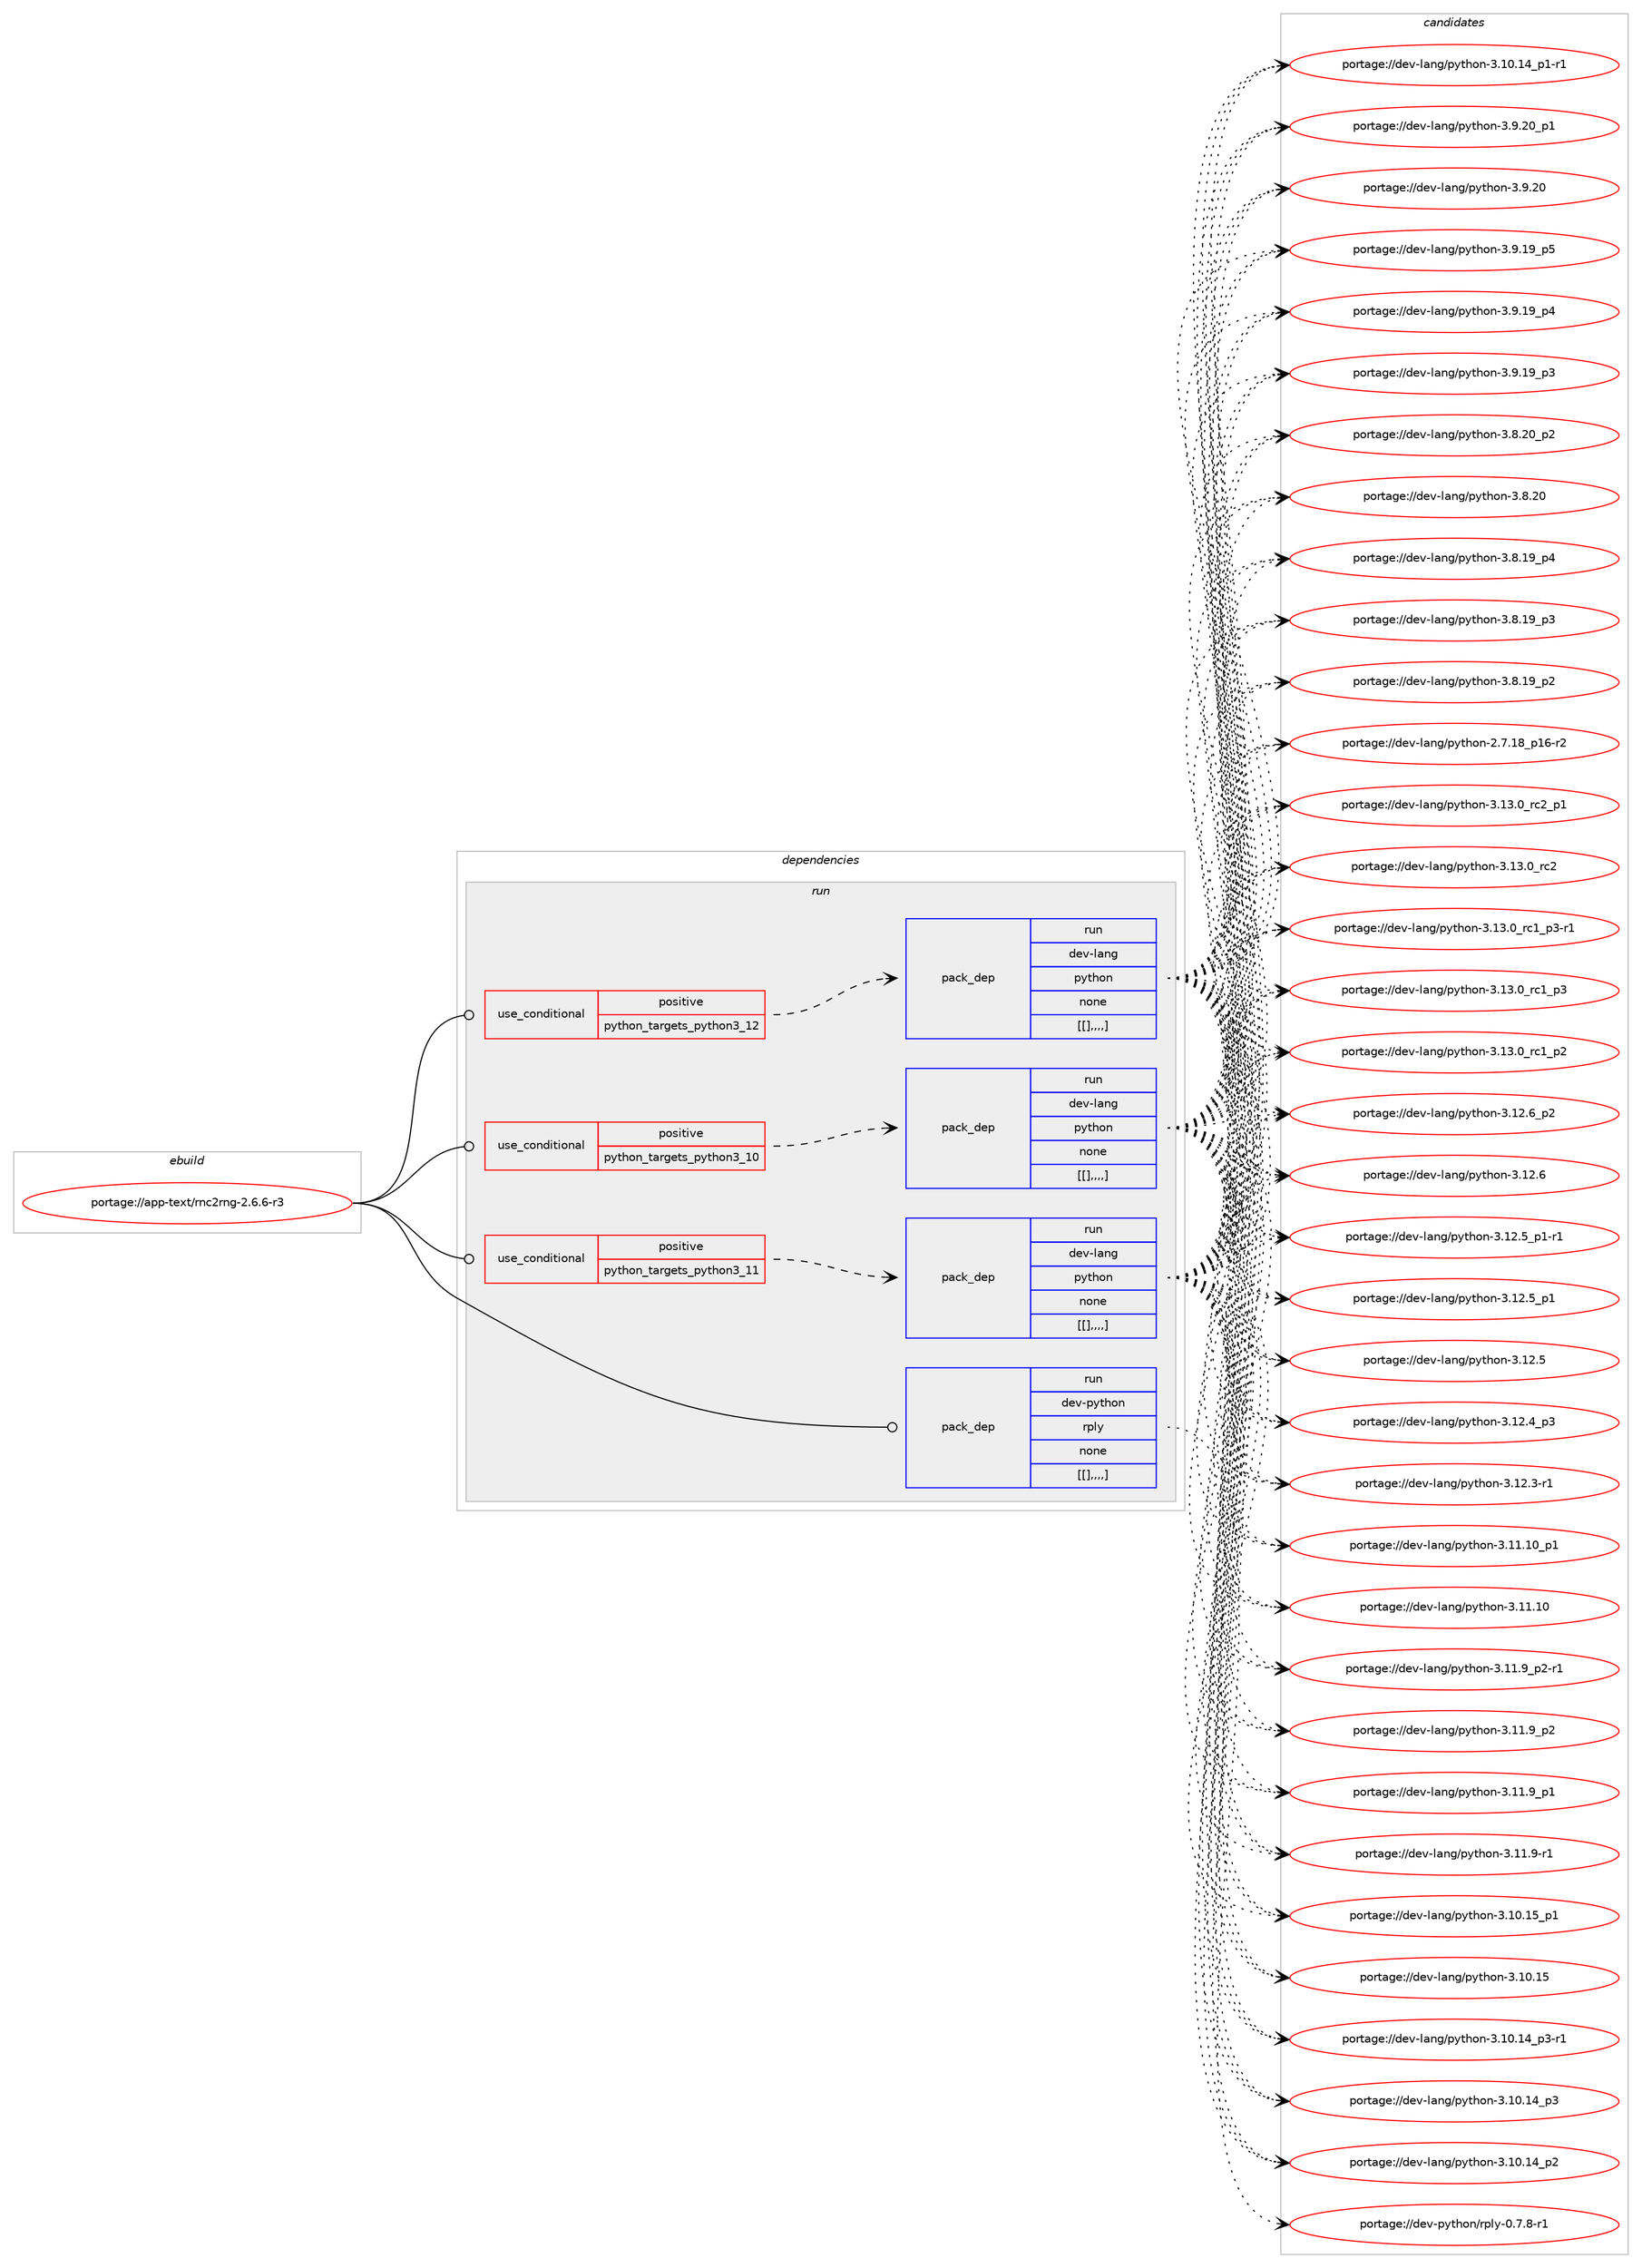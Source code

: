 digraph prolog {

# *************
# Graph options
# *************

newrank=true;
concentrate=true;
compound=true;
graph [rankdir=LR,fontname=Helvetica,fontsize=10,ranksep=1.5];#, ranksep=2.5, nodesep=0.2];
edge  [arrowhead=vee];
node  [fontname=Helvetica,fontsize=10];

# **********
# The ebuild
# **********

subgraph cluster_leftcol {
color=gray;
label=<<i>ebuild</i>>;
id [label="portage://app-text/rnc2rng-2.6.6-r3", color=red, width=4, href="../app-text/rnc2rng-2.6.6-r3.svg"];
}

# ****************
# The dependencies
# ****************

subgraph cluster_midcol {
color=gray;
label=<<i>dependencies</i>>;
subgraph cluster_compile {
fillcolor="#eeeeee";
style=filled;
label=<<i>compile</i>>;
}
subgraph cluster_compileandrun {
fillcolor="#eeeeee";
style=filled;
label=<<i>compile and run</i>>;
}
subgraph cluster_run {
fillcolor="#eeeeee";
style=filled;
label=<<i>run</i>>;
subgraph cond15909 {
dependency57999 [label=<<TABLE BORDER="0" CELLBORDER="1" CELLSPACING="0" CELLPADDING="4"><TR><TD ROWSPAN="3" CELLPADDING="10">use_conditional</TD></TR><TR><TD>positive</TD></TR><TR><TD>python_targets_python3_10</TD></TR></TABLE>>, shape=none, color=red];
subgraph pack41589 {
dependency58000 [label=<<TABLE BORDER="0" CELLBORDER="1" CELLSPACING="0" CELLPADDING="4" WIDTH="220"><TR><TD ROWSPAN="6" CELLPADDING="30">pack_dep</TD></TR><TR><TD WIDTH="110">run</TD></TR><TR><TD>dev-lang</TD></TR><TR><TD>python</TD></TR><TR><TD>none</TD></TR><TR><TD>[[],,,,]</TD></TR></TABLE>>, shape=none, color=blue];
}
dependency57999:e -> dependency58000:w [weight=20,style="dashed",arrowhead="vee"];
}
id:e -> dependency57999:w [weight=20,style="solid",arrowhead="odot"];
subgraph cond15910 {
dependency58001 [label=<<TABLE BORDER="0" CELLBORDER="1" CELLSPACING="0" CELLPADDING="4"><TR><TD ROWSPAN="3" CELLPADDING="10">use_conditional</TD></TR><TR><TD>positive</TD></TR><TR><TD>python_targets_python3_11</TD></TR></TABLE>>, shape=none, color=red];
subgraph pack41590 {
dependency58002 [label=<<TABLE BORDER="0" CELLBORDER="1" CELLSPACING="0" CELLPADDING="4" WIDTH="220"><TR><TD ROWSPAN="6" CELLPADDING="30">pack_dep</TD></TR><TR><TD WIDTH="110">run</TD></TR><TR><TD>dev-lang</TD></TR><TR><TD>python</TD></TR><TR><TD>none</TD></TR><TR><TD>[[],,,,]</TD></TR></TABLE>>, shape=none, color=blue];
}
dependency58001:e -> dependency58002:w [weight=20,style="dashed",arrowhead="vee"];
}
id:e -> dependency58001:w [weight=20,style="solid",arrowhead="odot"];
subgraph cond15911 {
dependency58003 [label=<<TABLE BORDER="0" CELLBORDER="1" CELLSPACING="0" CELLPADDING="4"><TR><TD ROWSPAN="3" CELLPADDING="10">use_conditional</TD></TR><TR><TD>positive</TD></TR><TR><TD>python_targets_python3_12</TD></TR></TABLE>>, shape=none, color=red];
subgraph pack41591 {
dependency58004 [label=<<TABLE BORDER="0" CELLBORDER="1" CELLSPACING="0" CELLPADDING="4" WIDTH="220"><TR><TD ROWSPAN="6" CELLPADDING="30">pack_dep</TD></TR><TR><TD WIDTH="110">run</TD></TR><TR><TD>dev-lang</TD></TR><TR><TD>python</TD></TR><TR><TD>none</TD></TR><TR><TD>[[],,,,]</TD></TR></TABLE>>, shape=none, color=blue];
}
dependency58003:e -> dependency58004:w [weight=20,style="dashed",arrowhead="vee"];
}
id:e -> dependency58003:w [weight=20,style="solid",arrowhead="odot"];
subgraph pack41592 {
dependency58005 [label=<<TABLE BORDER="0" CELLBORDER="1" CELLSPACING="0" CELLPADDING="4" WIDTH="220"><TR><TD ROWSPAN="6" CELLPADDING="30">pack_dep</TD></TR><TR><TD WIDTH="110">run</TD></TR><TR><TD>dev-python</TD></TR><TR><TD>rply</TD></TR><TR><TD>none</TD></TR><TR><TD>[[],,,,]</TD></TR></TABLE>>, shape=none, color=blue];
}
id:e -> dependency58005:w [weight=20,style="solid",arrowhead="odot"];
}
}

# **************
# The candidates
# **************

subgraph cluster_choices {
rank=same;
color=gray;
label=<<i>candidates</i>>;

subgraph choice41589 {
color=black;
nodesep=1;
choice100101118451089711010347112121116104111110455146495146489511499509511249 [label="portage://dev-lang/python-3.13.0_rc2_p1", color=red, width=4,href="../dev-lang/python-3.13.0_rc2_p1.svg"];
choice10010111845108971101034711212111610411111045514649514648951149950 [label="portage://dev-lang/python-3.13.0_rc2", color=red, width=4,href="../dev-lang/python-3.13.0_rc2.svg"];
choice1001011184510897110103471121211161041111104551464951464895114994995112514511449 [label="portage://dev-lang/python-3.13.0_rc1_p3-r1", color=red, width=4,href="../dev-lang/python-3.13.0_rc1_p3-r1.svg"];
choice100101118451089711010347112121116104111110455146495146489511499499511251 [label="portage://dev-lang/python-3.13.0_rc1_p3", color=red, width=4,href="../dev-lang/python-3.13.0_rc1_p3.svg"];
choice100101118451089711010347112121116104111110455146495146489511499499511250 [label="portage://dev-lang/python-3.13.0_rc1_p2", color=red, width=4,href="../dev-lang/python-3.13.0_rc1_p2.svg"];
choice100101118451089711010347112121116104111110455146495046549511250 [label="portage://dev-lang/python-3.12.6_p2", color=red, width=4,href="../dev-lang/python-3.12.6_p2.svg"];
choice10010111845108971101034711212111610411111045514649504654 [label="portage://dev-lang/python-3.12.6", color=red, width=4,href="../dev-lang/python-3.12.6.svg"];
choice1001011184510897110103471121211161041111104551464950465395112494511449 [label="portage://dev-lang/python-3.12.5_p1-r1", color=red, width=4,href="../dev-lang/python-3.12.5_p1-r1.svg"];
choice100101118451089711010347112121116104111110455146495046539511249 [label="portage://dev-lang/python-3.12.5_p1", color=red, width=4,href="../dev-lang/python-3.12.5_p1.svg"];
choice10010111845108971101034711212111610411111045514649504653 [label="portage://dev-lang/python-3.12.5", color=red, width=4,href="../dev-lang/python-3.12.5.svg"];
choice100101118451089711010347112121116104111110455146495046529511251 [label="portage://dev-lang/python-3.12.4_p3", color=red, width=4,href="../dev-lang/python-3.12.4_p3.svg"];
choice100101118451089711010347112121116104111110455146495046514511449 [label="portage://dev-lang/python-3.12.3-r1", color=red, width=4,href="../dev-lang/python-3.12.3-r1.svg"];
choice10010111845108971101034711212111610411111045514649494649489511249 [label="portage://dev-lang/python-3.11.10_p1", color=red, width=4,href="../dev-lang/python-3.11.10_p1.svg"];
choice1001011184510897110103471121211161041111104551464949464948 [label="portage://dev-lang/python-3.11.10", color=red, width=4,href="../dev-lang/python-3.11.10.svg"];
choice1001011184510897110103471121211161041111104551464949465795112504511449 [label="portage://dev-lang/python-3.11.9_p2-r1", color=red, width=4,href="../dev-lang/python-3.11.9_p2-r1.svg"];
choice100101118451089711010347112121116104111110455146494946579511250 [label="portage://dev-lang/python-3.11.9_p2", color=red, width=4,href="../dev-lang/python-3.11.9_p2.svg"];
choice100101118451089711010347112121116104111110455146494946579511249 [label="portage://dev-lang/python-3.11.9_p1", color=red, width=4,href="../dev-lang/python-3.11.9_p1.svg"];
choice100101118451089711010347112121116104111110455146494946574511449 [label="portage://dev-lang/python-3.11.9-r1", color=red, width=4,href="../dev-lang/python-3.11.9-r1.svg"];
choice10010111845108971101034711212111610411111045514649484649539511249 [label="portage://dev-lang/python-3.10.15_p1", color=red, width=4,href="../dev-lang/python-3.10.15_p1.svg"];
choice1001011184510897110103471121211161041111104551464948464953 [label="portage://dev-lang/python-3.10.15", color=red, width=4,href="../dev-lang/python-3.10.15.svg"];
choice100101118451089711010347112121116104111110455146494846495295112514511449 [label="portage://dev-lang/python-3.10.14_p3-r1", color=red, width=4,href="../dev-lang/python-3.10.14_p3-r1.svg"];
choice10010111845108971101034711212111610411111045514649484649529511251 [label="portage://dev-lang/python-3.10.14_p3", color=red, width=4,href="../dev-lang/python-3.10.14_p3.svg"];
choice10010111845108971101034711212111610411111045514649484649529511250 [label="portage://dev-lang/python-3.10.14_p2", color=red, width=4,href="../dev-lang/python-3.10.14_p2.svg"];
choice100101118451089711010347112121116104111110455146494846495295112494511449 [label="portage://dev-lang/python-3.10.14_p1-r1", color=red, width=4,href="../dev-lang/python-3.10.14_p1-r1.svg"];
choice100101118451089711010347112121116104111110455146574650489511249 [label="portage://dev-lang/python-3.9.20_p1", color=red, width=4,href="../dev-lang/python-3.9.20_p1.svg"];
choice10010111845108971101034711212111610411111045514657465048 [label="portage://dev-lang/python-3.9.20", color=red, width=4,href="../dev-lang/python-3.9.20.svg"];
choice100101118451089711010347112121116104111110455146574649579511253 [label="portage://dev-lang/python-3.9.19_p5", color=red, width=4,href="../dev-lang/python-3.9.19_p5.svg"];
choice100101118451089711010347112121116104111110455146574649579511252 [label="portage://dev-lang/python-3.9.19_p4", color=red, width=4,href="../dev-lang/python-3.9.19_p4.svg"];
choice100101118451089711010347112121116104111110455146574649579511251 [label="portage://dev-lang/python-3.9.19_p3", color=red, width=4,href="../dev-lang/python-3.9.19_p3.svg"];
choice100101118451089711010347112121116104111110455146564650489511250 [label="portage://dev-lang/python-3.8.20_p2", color=red, width=4,href="../dev-lang/python-3.8.20_p2.svg"];
choice10010111845108971101034711212111610411111045514656465048 [label="portage://dev-lang/python-3.8.20", color=red, width=4,href="../dev-lang/python-3.8.20.svg"];
choice100101118451089711010347112121116104111110455146564649579511252 [label="portage://dev-lang/python-3.8.19_p4", color=red, width=4,href="../dev-lang/python-3.8.19_p4.svg"];
choice100101118451089711010347112121116104111110455146564649579511251 [label="portage://dev-lang/python-3.8.19_p3", color=red, width=4,href="../dev-lang/python-3.8.19_p3.svg"];
choice100101118451089711010347112121116104111110455146564649579511250 [label="portage://dev-lang/python-3.8.19_p2", color=red, width=4,href="../dev-lang/python-3.8.19_p2.svg"];
choice100101118451089711010347112121116104111110455046554649569511249544511450 [label="portage://dev-lang/python-2.7.18_p16-r2", color=red, width=4,href="../dev-lang/python-2.7.18_p16-r2.svg"];
dependency58000:e -> choice100101118451089711010347112121116104111110455146495146489511499509511249:w [style=dotted,weight="100"];
dependency58000:e -> choice10010111845108971101034711212111610411111045514649514648951149950:w [style=dotted,weight="100"];
dependency58000:e -> choice1001011184510897110103471121211161041111104551464951464895114994995112514511449:w [style=dotted,weight="100"];
dependency58000:e -> choice100101118451089711010347112121116104111110455146495146489511499499511251:w [style=dotted,weight="100"];
dependency58000:e -> choice100101118451089711010347112121116104111110455146495146489511499499511250:w [style=dotted,weight="100"];
dependency58000:e -> choice100101118451089711010347112121116104111110455146495046549511250:w [style=dotted,weight="100"];
dependency58000:e -> choice10010111845108971101034711212111610411111045514649504654:w [style=dotted,weight="100"];
dependency58000:e -> choice1001011184510897110103471121211161041111104551464950465395112494511449:w [style=dotted,weight="100"];
dependency58000:e -> choice100101118451089711010347112121116104111110455146495046539511249:w [style=dotted,weight="100"];
dependency58000:e -> choice10010111845108971101034711212111610411111045514649504653:w [style=dotted,weight="100"];
dependency58000:e -> choice100101118451089711010347112121116104111110455146495046529511251:w [style=dotted,weight="100"];
dependency58000:e -> choice100101118451089711010347112121116104111110455146495046514511449:w [style=dotted,weight="100"];
dependency58000:e -> choice10010111845108971101034711212111610411111045514649494649489511249:w [style=dotted,weight="100"];
dependency58000:e -> choice1001011184510897110103471121211161041111104551464949464948:w [style=dotted,weight="100"];
dependency58000:e -> choice1001011184510897110103471121211161041111104551464949465795112504511449:w [style=dotted,weight="100"];
dependency58000:e -> choice100101118451089711010347112121116104111110455146494946579511250:w [style=dotted,weight="100"];
dependency58000:e -> choice100101118451089711010347112121116104111110455146494946579511249:w [style=dotted,weight="100"];
dependency58000:e -> choice100101118451089711010347112121116104111110455146494946574511449:w [style=dotted,weight="100"];
dependency58000:e -> choice10010111845108971101034711212111610411111045514649484649539511249:w [style=dotted,weight="100"];
dependency58000:e -> choice1001011184510897110103471121211161041111104551464948464953:w [style=dotted,weight="100"];
dependency58000:e -> choice100101118451089711010347112121116104111110455146494846495295112514511449:w [style=dotted,weight="100"];
dependency58000:e -> choice10010111845108971101034711212111610411111045514649484649529511251:w [style=dotted,weight="100"];
dependency58000:e -> choice10010111845108971101034711212111610411111045514649484649529511250:w [style=dotted,weight="100"];
dependency58000:e -> choice100101118451089711010347112121116104111110455146494846495295112494511449:w [style=dotted,weight="100"];
dependency58000:e -> choice100101118451089711010347112121116104111110455146574650489511249:w [style=dotted,weight="100"];
dependency58000:e -> choice10010111845108971101034711212111610411111045514657465048:w [style=dotted,weight="100"];
dependency58000:e -> choice100101118451089711010347112121116104111110455146574649579511253:w [style=dotted,weight="100"];
dependency58000:e -> choice100101118451089711010347112121116104111110455146574649579511252:w [style=dotted,weight="100"];
dependency58000:e -> choice100101118451089711010347112121116104111110455146574649579511251:w [style=dotted,weight="100"];
dependency58000:e -> choice100101118451089711010347112121116104111110455146564650489511250:w [style=dotted,weight="100"];
dependency58000:e -> choice10010111845108971101034711212111610411111045514656465048:w [style=dotted,weight="100"];
dependency58000:e -> choice100101118451089711010347112121116104111110455146564649579511252:w [style=dotted,weight="100"];
dependency58000:e -> choice100101118451089711010347112121116104111110455146564649579511251:w [style=dotted,weight="100"];
dependency58000:e -> choice100101118451089711010347112121116104111110455146564649579511250:w [style=dotted,weight="100"];
dependency58000:e -> choice100101118451089711010347112121116104111110455046554649569511249544511450:w [style=dotted,weight="100"];
}
subgraph choice41590 {
color=black;
nodesep=1;
choice100101118451089711010347112121116104111110455146495146489511499509511249 [label="portage://dev-lang/python-3.13.0_rc2_p1", color=red, width=4,href="../dev-lang/python-3.13.0_rc2_p1.svg"];
choice10010111845108971101034711212111610411111045514649514648951149950 [label="portage://dev-lang/python-3.13.0_rc2", color=red, width=4,href="../dev-lang/python-3.13.0_rc2.svg"];
choice1001011184510897110103471121211161041111104551464951464895114994995112514511449 [label="portage://dev-lang/python-3.13.0_rc1_p3-r1", color=red, width=4,href="../dev-lang/python-3.13.0_rc1_p3-r1.svg"];
choice100101118451089711010347112121116104111110455146495146489511499499511251 [label="portage://dev-lang/python-3.13.0_rc1_p3", color=red, width=4,href="../dev-lang/python-3.13.0_rc1_p3.svg"];
choice100101118451089711010347112121116104111110455146495146489511499499511250 [label="portage://dev-lang/python-3.13.0_rc1_p2", color=red, width=4,href="../dev-lang/python-3.13.0_rc1_p2.svg"];
choice100101118451089711010347112121116104111110455146495046549511250 [label="portage://dev-lang/python-3.12.6_p2", color=red, width=4,href="../dev-lang/python-3.12.6_p2.svg"];
choice10010111845108971101034711212111610411111045514649504654 [label="portage://dev-lang/python-3.12.6", color=red, width=4,href="../dev-lang/python-3.12.6.svg"];
choice1001011184510897110103471121211161041111104551464950465395112494511449 [label="portage://dev-lang/python-3.12.5_p1-r1", color=red, width=4,href="../dev-lang/python-3.12.5_p1-r1.svg"];
choice100101118451089711010347112121116104111110455146495046539511249 [label="portage://dev-lang/python-3.12.5_p1", color=red, width=4,href="../dev-lang/python-3.12.5_p1.svg"];
choice10010111845108971101034711212111610411111045514649504653 [label="portage://dev-lang/python-3.12.5", color=red, width=4,href="../dev-lang/python-3.12.5.svg"];
choice100101118451089711010347112121116104111110455146495046529511251 [label="portage://dev-lang/python-3.12.4_p3", color=red, width=4,href="../dev-lang/python-3.12.4_p3.svg"];
choice100101118451089711010347112121116104111110455146495046514511449 [label="portage://dev-lang/python-3.12.3-r1", color=red, width=4,href="../dev-lang/python-3.12.3-r1.svg"];
choice10010111845108971101034711212111610411111045514649494649489511249 [label="portage://dev-lang/python-3.11.10_p1", color=red, width=4,href="../dev-lang/python-3.11.10_p1.svg"];
choice1001011184510897110103471121211161041111104551464949464948 [label="portage://dev-lang/python-3.11.10", color=red, width=4,href="../dev-lang/python-3.11.10.svg"];
choice1001011184510897110103471121211161041111104551464949465795112504511449 [label="portage://dev-lang/python-3.11.9_p2-r1", color=red, width=4,href="../dev-lang/python-3.11.9_p2-r1.svg"];
choice100101118451089711010347112121116104111110455146494946579511250 [label="portage://dev-lang/python-3.11.9_p2", color=red, width=4,href="../dev-lang/python-3.11.9_p2.svg"];
choice100101118451089711010347112121116104111110455146494946579511249 [label="portage://dev-lang/python-3.11.9_p1", color=red, width=4,href="../dev-lang/python-3.11.9_p1.svg"];
choice100101118451089711010347112121116104111110455146494946574511449 [label="portage://dev-lang/python-3.11.9-r1", color=red, width=4,href="../dev-lang/python-3.11.9-r1.svg"];
choice10010111845108971101034711212111610411111045514649484649539511249 [label="portage://dev-lang/python-3.10.15_p1", color=red, width=4,href="../dev-lang/python-3.10.15_p1.svg"];
choice1001011184510897110103471121211161041111104551464948464953 [label="portage://dev-lang/python-3.10.15", color=red, width=4,href="../dev-lang/python-3.10.15.svg"];
choice100101118451089711010347112121116104111110455146494846495295112514511449 [label="portage://dev-lang/python-3.10.14_p3-r1", color=red, width=4,href="../dev-lang/python-3.10.14_p3-r1.svg"];
choice10010111845108971101034711212111610411111045514649484649529511251 [label="portage://dev-lang/python-3.10.14_p3", color=red, width=4,href="../dev-lang/python-3.10.14_p3.svg"];
choice10010111845108971101034711212111610411111045514649484649529511250 [label="portage://dev-lang/python-3.10.14_p2", color=red, width=4,href="../dev-lang/python-3.10.14_p2.svg"];
choice100101118451089711010347112121116104111110455146494846495295112494511449 [label="portage://dev-lang/python-3.10.14_p1-r1", color=red, width=4,href="../dev-lang/python-3.10.14_p1-r1.svg"];
choice100101118451089711010347112121116104111110455146574650489511249 [label="portage://dev-lang/python-3.9.20_p1", color=red, width=4,href="../dev-lang/python-3.9.20_p1.svg"];
choice10010111845108971101034711212111610411111045514657465048 [label="portage://dev-lang/python-3.9.20", color=red, width=4,href="../dev-lang/python-3.9.20.svg"];
choice100101118451089711010347112121116104111110455146574649579511253 [label="portage://dev-lang/python-3.9.19_p5", color=red, width=4,href="../dev-lang/python-3.9.19_p5.svg"];
choice100101118451089711010347112121116104111110455146574649579511252 [label="portage://dev-lang/python-3.9.19_p4", color=red, width=4,href="../dev-lang/python-3.9.19_p4.svg"];
choice100101118451089711010347112121116104111110455146574649579511251 [label="portage://dev-lang/python-3.9.19_p3", color=red, width=4,href="../dev-lang/python-3.9.19_p3.svg"];
choice100101118451089711010347112121116104111110455146564650489511250 [label="portage://dev-lang/python-3.8.20_p2", color=red, width=4,href="../dev-lang/python-3.8.20_p2.svg"];
choice10010111845108971101034711212111610411111045514656465048 [label="portage://dev-lang/python-3.8.20", color=red, width=4,href="../dev-lang/python-3.8.20.svg"];
choice100101118451089711010347112121116104111110455146564649579511252 [label="portage://dev-lang/python-3.8.19_p4", color=red, width=4,href="../dev-lang/python-3.8.19_p4.svg"];
choice100101118451089711010347112121116104111110455146564649579511251 [label="portage://dev-lang/python-3.8.19_p3", color=red, width=4,href="../dev-lang/python-3.8.19_p3.svg"];
choice100101118451089711010347112121116104111110455146564649579511250 [label="portage://dev-lang/python-3.8.19_p2", color=red, width=4,href="../dev-lang/python-3.8.19_p2.svg"];
choice100101118451089711010347112121116104111110455046554649569511249544511450 [label="portage://dev-lang/python-2.7.18_p16-r2", color=red, width=4,href="../dev-lang/python-2.7.18_p16-r2.svg"];
dependency58002:e -> choice100101118451089711010347112121116104111110455146495146489511499509511249:w [style=dotted,weight="100"];
dependency58002:e -> choice10010111845108971101034711212111610411111045514649514648951149950:w [style=dotted,weight="100"];
dependency58002:e -> choice1001011184510897110103471121211161041111104551464951464895114994995112514511449:w [style=dotted,weight="100"];
dependency58002:e -> choice100101118451089711010347112121116104111110455146495146489511499499511251:w [style=dotted,weight="100"];
dependency58002:e -> choice100101118451089711010347112121116104111110455146495146489511499499511250:w [style=dotted,weight="100"];
dependency58002:e -> choice100101118451089711010347112121116104111110455146495046549511250:w [style=dotted,weight="100"];
dependency58002:e -> choice10010111845108971101034711212111610411111045514649504654:w [style=dotted,weight="100"];
dependency58002:e -> choice1001011184510897110103471121211161041111104551464950465395112494511449:w [style=dotted,weight="100"];
dependency58002:e -> choice100101118451089711010347112121116104111110455146495046539511249:w [style=dotted,weight="100"];
dependency58002:e -> choice10010111845108971101034711212111610411111045514649504653:w [style=dotted,weight="100"];
dependency58002:e -> choice100101118451089711010347112121116104111110455146495046529511251:w [style=dotted,weight="100"];
dependency58002:e -> choice100101118451089711010347112121116104111110455146495046514511449:w [style=dotted,weight="100"];
dependency58002:e -> choice10010111845108971101034711212111610411111045514649494649489511249:w [style=dotted,weight="100"];
dependency58002:e -> choice1001011184510897110103471121211161041111104551464949464948:w [style=dotted,weight="100"];
dependency58002:e -> choice1001011184510897110103471121211161041111104551464949465795112504511449:w [style=dotted,weight="100"];
dependency58002:e -> choice100101118451089711010347112121116104111110455146494946579511250:w [style=dotted,weight="100"];
dependency58002:e -> choice100101118451089711010347112121116104111110455146494946579511249:w [style=dotted,weight="100"];
dependency58002:e -> choice100101118451089711010347112121116104111110455146494946574511449:w [style=dotted,weight="100"];
dependency58002:e -> choice10010111845108971101034711212111610411111045514649484649539511249:w [style=dotted,weight="100"];
dependency58002:e -> choice1001011184510897110103471121211161041111104551464948464953:w [style=dotted,weight="100"];
dependency58002:e -> choice100101118451089711010347112121116104111110455146494846495295112514511449:w [style=dotted,weight="100"];
dependency58002:e -> choice10010111845108971101034711212111610411111045514649484649529511251:w [style=dotted,weight="100"];
dependency58002:e -> choice10010111845108971101034711212111610411111045514649484649529511250:w [style=dotted,weight="100"];
dependency58002:e -> choice100101118451089711010347112121116104111110455146494846495295112494511449:w [style=dotted,weight="100"];
dependency58002:e -> choice100101118451089711010347112121116104111110455146574650489511249:w [style=dotted,weight="100"];
dependency58002:e -> choice10010111845108971101034711212111610411111045514657465048:w [style=dotted,weight="100"];
dependency58002:e -> choice100101118451089711010347112121116104111110455146574649579511253:w [style=dotted,weight="100"];
dependency58002:e -> choice100101118451089711010347112121116104111110455146574649579511252:w [style=dotted,weight="100"];
dependency58002:e -> choice100101118451089711010347112121116104111110455146574649579511251:w [style=dotted,weight="100"];
dependency58002:e -> choice100101118451089711010347112121116104111110455146564650489511250:w [style=dotted,weight="100"];
dependency58002:e -> choice10010111845108971101034711212111610411111045514656465048:w [style=dotted,weight="100"];
dependency58002:e -> choice100101118451089711010347112121116104111110455146564649579511252:w [style=dotted,weight="100"];
dependency58002:e -> choice100101118451089711010347112121116104111110455146564649579511251:w [style=dotted,weight="100"];
dependency58002:e -> choice100101118451089711010347112121116104111110455146564649579511250:w [style=dotted,weight="100"];
dependency58002:e -> choice100101118451089711010347112121116104111110455046554649569511249544511450:w [style=dotted,weight="100"];
}
subgraph choice41591 {
color=black;
nodesep=1;
choice100101118451089711010347112121116104111110455146495146489511499509511249 [label="portage://dev-lang/python-3.13.0_rc2_p1", color=red, width=4,href="../dev-lang/python-3.13.0_rc2_p1.svg"];
choice10010111845108971101034711212111610411111045514649514648951149950 [label="portage://dev-lang/python-3.13.0_rc2", color=red, width=4,href="../dev-lang/python-3.13.0_rc2.svg"];
choice1001011184510897110103471121211161041111104551464951464895114994995112514511449 [label="portage://dev-lang/python-3.13.0_rc1_p3-r1", color=red, width=4,href="../dev-lang/python-3.13.0_rc1_p3-r1.svg"];
choice100101118451089711010347112121116104111110455146495146489511499499511251 [label="portage://dev-lang/python-3.13.0_rc1_p3", color=red, width=4,href="../dev-lang/python-3.13.0_rc1_p3.svg"];
choice100101118451089711010347112121116104111110455146495146489511499499511250 [label="portage://dev-lang/python-3.13.0_rc1_p2", color=red, width=4,href="../dev-lang/python-3.13.0_rc1_p2.svg"];
choice100101118451089711010347112121116104111110455146495046549511250 [label="portage://dev-lang/python-3.12.6_p2", color=red, width=4,href="../dev-lang/python-3.12.6_p2.svg"];
choice10010111845108971101034711212111610411111045514649504654 [label="portage://dev-lang/python-3.12.6", color=red, width=4,href="../dev-lang/python-3.12.6.svg"];
choice1001011184510897110103471121211161041111104551464950465395112494511449 [label="portage://dev-lang/python-3.12.5_p1-r1", color=red, width=4,href="../dev-lang/python-3.12.5_p1-r1.svg"];
choice100101118451089711010347112121116104111110455146495046539511249 [label="portage://dev-lang/python-3.12.5_p1", color=red, width=4,href="../dev-lang/python-3.12.5_p1.svg"];
choice10010111845108971101034711212111610411111045514649504653 [label="portage://dev-lang/python-3.12.5", color=red, width=4,href="../dev-lang/python-3.12.5.svg"];
choice100101118451089711010347112121116104111110455146495046529511251 [label="portage://dev-lang/python-3.12.4_p3", color=red, width=4,href="../dev-lang/python-3.12.4_p3.svg"];
choice100101118451089711010347112121116104111110455146495046514511449 [label="portage://dev-lang/python-3.12.3-r1", color=red, width=4,href="../dev-lang/python-3.12.3-r1.svg"];
choice10010111845108971101034711212111610411111045514649494649489511249 [label="portage://dev-lang/python-3.11.10_p1", color=red, width=4,href="../dev-lang/python-3.11.10_p1.svg"];
choice1001011184510897110103471121211161041111104551464949464948 [label="portage://dev-lang/python-3.11.10", color=red, width=4,href="../dev-lang/python-3.11.10.svg"];
choice1001011184510897110103471121211161041111104551464949465795112504511449 [label="portage://dev-lang/python-3.11.9_p2-r1", color=red, width=4,href="../dev-lang/python-3.11.9_p2-r1.svg"];
choice100101118451089711010347112121116104111110455146494946579511250 [label="portage://dev-lang/python-3.11.9_p2", color=red, width=4,href="../dev-lang/python-3.11.9_p2.svg"];
choice100101118451089711010347112121116104111110455146494946579511249 [label="portage://dev-lang/python-3.11.9_p1", color=red, width=4,href="../dev-lang/python-3.11.9_p1.svg"];
choice100101118451089711010347112121116104111110455146494946574511449 [label="portage://dev-lang/python-3.11.9-r1", color=red, width=4,href="../dev-lang/python-3.11.9-r1.svg"];
choice10010111845108971101034711212111610411111045514649484649539511249 [label="portage://dev-lang/python-3.10.15_p1", color=red, width=4,href="../dev-lang/python-3.10.15_p1.svg"];
choice1001011184510897110103471121211161041111104551464948464953 [label="portage://dev-lang/python-3.10.15", color=red, width=4,href="../dev-lang/python-3.10.15.svg"];
choice100101118451089711010347112121116104111110455146494846495295112514511449 [label="portage://dev-lang/python-3.10.14_p3-r1", color=red, width=4,href="../dev-lang/python-3.10.14_p3-r1.svg"];
choice10010111845108971101034711212111610411111045514649484649529511251 [label="portage://dev-lang/python-3.10.14_p3", color=red, width=4,href="../dev-lang/python-3.10.14_p3.svg"];
choice10010111845108971101034711212111610411111045514649484649529511250 [label="portage://dev-lang/python-3.10.14_p2", color=red, width=4,href="../dev-lang/python-3.10.14_p2.svg"];
choice100101118451089711010347112121116104111110455146494846495295112494511449 [label="portage://dev-lang/python-3.10.14_p1-r1", color=red, width=4,href="../dev-lang/python-3.10.14_p1-r1.svg"];
choice100101118451089711010347112121116104111110455146574650489511249 [label="portage://dev-lang/python-3.9.20_p1", color=red, width=4,href="../dev-lang/python-3.9.20_p1.svg"];
choice10010111845108971101034711212111610411111045514657465048 [label="portage://dev-lang/python-3.9.20", color=red, width=4,href="../dev-lang/python-3.9.20.svg"];
choice100101118451089711010347112121116104111110455146574649579511253 [label="portage://dev-lang/python-3.9.19_p5", color=red, width=4,href="../dev-lang/python-3.9.19_p5.svg"];
choice100101118451089711010347112121116104111110455146574649579511252 [label="portage://dev-lang/python-3.9.19_p4", color=red, width=4,href="../dev-lang/python-3.9.19_p4.svg"];
choice100101118451089711010347112121116104111110455146574649579511251 [label="portage://dev-lang/python-3.9.19_p3", color=red, width=4,href="../dev-lang/python-3.9.19_p3.svg"];
choice100101118451089711010347112121116104111110455146564650489511250 [label="portage://dev-lang/python-3.8.20_p2", color=red, width=4,href="../dev-lang/python-3.8.20_p2.svg"];
choice10010111845108971101034711212111610411111045514656465048 [label="portage://dev-lang/python-3.8.20", color=red, width=4,href="../dev-lang/python-3.8.20.svg"];
choice100101118451089711010347112121116104111110455146564649579511252 [label="portage://dev-lang/python-3.8.19_p4", color=red, width=4,href="../dev-lang/python-3.8.19_p4.svg"];
choice100101118451089711010347112121116104111110455146564649579511251 [label="portage://dev-lang/python-3.8.19_p3", color=red, width=4,href="../dev-lang/python-3.8.19_p3.svg"];
choice100101118451089711010347112121116104111110455146564649579511250 [label="portage://dev-lang/python-3.8.19_p2", color=red, width=4,href="../dev-lang/python-3.8.19_p2.svg"];
choice100101118451089711010347112121116104111110455046554649569511249544511450 [label="portage://dev-lang/python-2.7.18_p16-r2", color=red, width=4,href="../dev-lang/python-2.7.18_p16-r2.svg"];
dependency58004:e -> choice100101118451089711010347112121116104111110455146495146489511499509511249:w [style=dotted,weight="100"];
dependency58004:e -> choice10010111845108971101034711212111610411111045514649514648951149950:w [style=dotted,weight="100"];
dependency58004:e -> choice1001011184510897110103471121211161041111104551464951464895114994995112514511449:w [style=dotted,weight="100"];
dependency58004:e -> choice100101118451089711010347112121116104111110455146495146489511499499511251:w [style=dotted,weight="100"];
dependency58004:e -> choice100101118451089711010347112121116104111110455146495146489511499499511250:w [style=dotted,weight="100"];
dependency58004:e -> choice100101118451089711010347112121116104111110455146495046549511250:w [style=dotted,weight="100"];
dependency58004:e -> choice10010111845108971101034711212111610411111045514649504654:w [style=dotted,weight="100"];
dependency58004:e -> choice1001011184510897110103471121211161041111104551464950465395112494511449:w [style=dotted,weight="100"];
dependency58004:e -> choice100101118451089711010347112121116104111110455146495046539511249:w [style=dotted,weight="100"];
dependency58004:e -> choice10010111845108971101034711212111610411111045514649504653:w [style=dotted,weight="100"];
dependency58004:e -> choice100101118451089711010347112121116104111110455146495046529511251:w [style=dotted,weight="100"];
dependency58004:e -> choice100101118451089711010347112121116104111110455146495046514511449:w [style=dotted,weight="100"];
dependency58004:e -> choice10010111845108971101034711212111610411111045514649494649489511249:w [style=dotted,weight="100"];
dependency58004:e -> choice1001011184510897110103471121211161041111104551464949464948:w [style=dotted,weight="100"];
dependency58004:e -> choice1001011184510897110103471121211161041111104551464949465795112504511449:w [style=dotted,weight="100"];
dependency58004:e -> choice100101118451089711010347112121116104111110455146494946579511250:w [style=dotted,weight="100"];
dependency58004:e -> choice100101118451089711010347112121116104111110455146494946579511249:w [style=dotted,weight="100"];
dependency58004:e -> choice100101118451089711010347112121116104111110455146494946574511449:w [style=dotted,weight="100"];
dependency58004:e -> choice10010111845108971101034711212111610411111045514649484649539511249:w [style=dotted,weight="100"];
dependency58004:e -> choice1001011184510897110103471121211161041111104551464948464953:w [style=dotted,weight="100"];
dependency58004:e -> choice100101118451089711010347112121116104111110455146494846495295112514511449:w [style=dotted,weight="100"];
dependency58004:e -> choice10010111845108971101034711212111610411111045514649484649529511251:w [style=dotted,weight="100"];
dependency58004:e -> choice10010111845108971101034711212111610411111045514649484649529511250:w [style=dotted,weight="100"];
dependency58004:e -> choice100101118451089711010347112121116104111110455146494846495295112494511449:w [style=dotted,weight="100"];
dependency58004:e -> choice100101118451089711010347112121116104111110455146574650489511249:w [style=dotted,weight="100"];
dependency58004:e -> choice10010111845108971101034711212111610411111045514657465048:w [style=dotted,weight="100"];
dependency58004:e -> choice100101118451089711010347112121116104111110455146574649579511253:w [style=dotted,weight="100"];
dependency58004:e -> choice100101118451089711010347112121116104111110455146574649579511252:w [style=dotted,weight="100"];
dependency58004:e -> choice100101118451089711010347112121116104111110455146574649579511251:w [style=dotted,weight="100"];
dependency58004:e -> choice100101118451089711010347112121116104111110455146564650489511250:w [style=dotted,weight="100"];
dependency58004:e -> choice10010111845108971101034711212111610411111045514656465048:w [style=dotted,weight="100"];
dependency58004:e -> choice100101118451089711010347112121116104111110455146564649579511252:w [style=dotted,weight="100"];
dependency58004:e -> choice100101118451089711010347112121116104111110455146564649579511251:w [style=dotted,weight="100"];
dependency58004:e -> choice100101118451089711010347112121116104111110455146564649579511250:w [style=dotted,weight="100"];
dependency58004:e -> choice100101118451089711010347112121116104111110455046554649569511249544511450:w [style=dotted,weight="100"];
}
subgraph choice41592 {
color=black;
nodesep=1;
choice10010111845112121116104111110471141121081214548465546564511449 [label="portage://dev-python/rply-0.7.8-r1", color=red, width=4,href="../dev-python/rply-0.7.8-r1.svg"];
dependency58005:e -> choice10010111845112121116104111110471141121081214548465546564511449:w [style=dotted,weight="100"];
}
}

}
